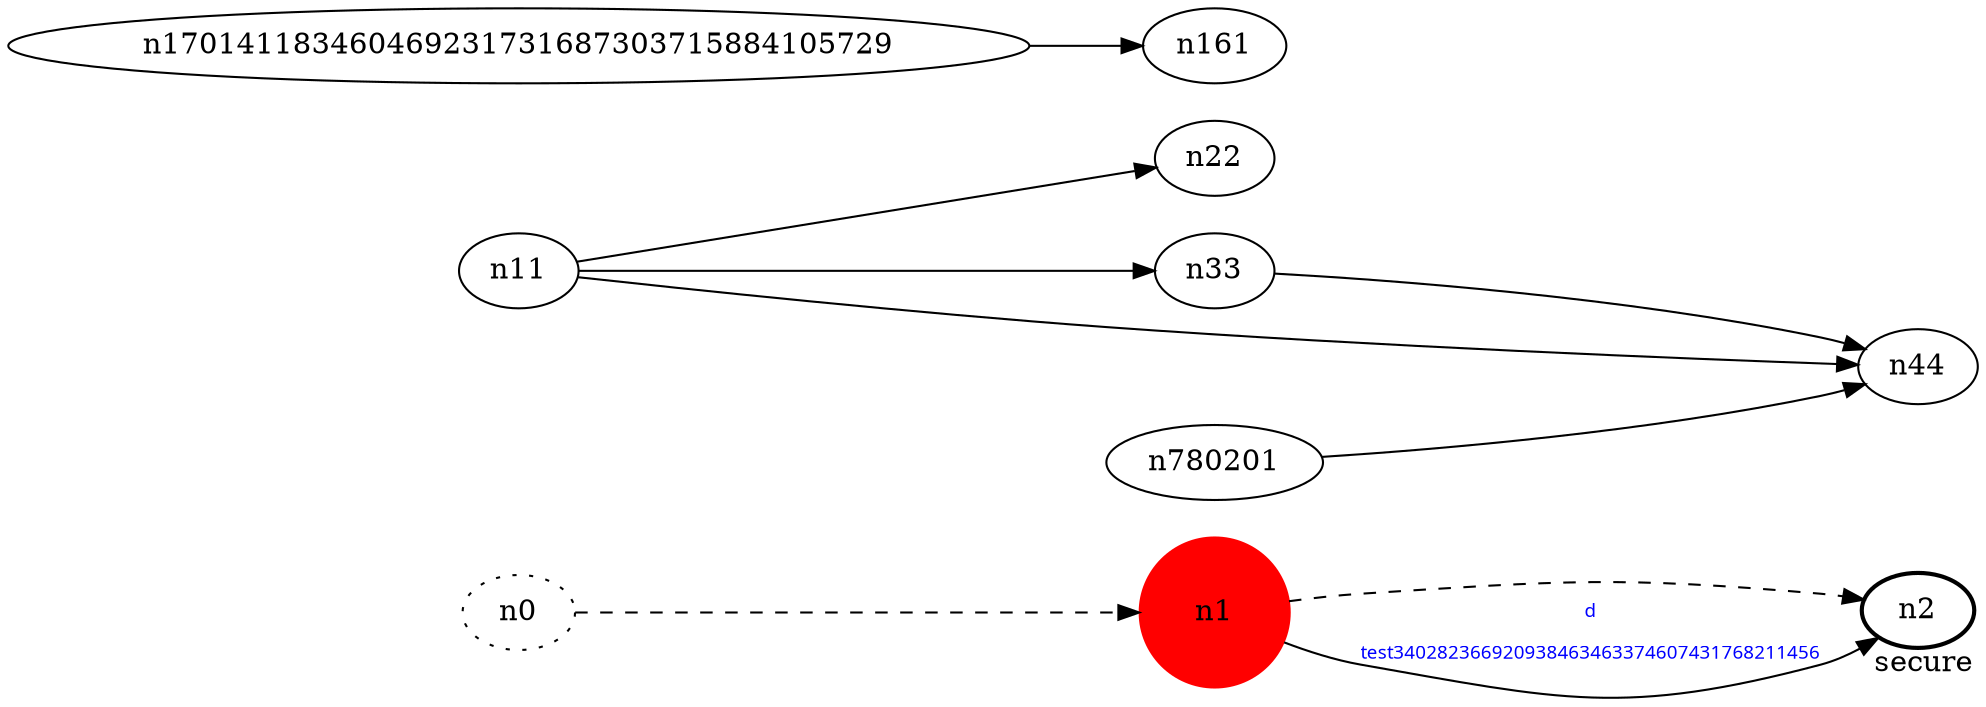 digraph test340282366920938463463374607431768211456 {
	rankdir=LR;
	fontcolor=blue; /* c0; c170141183460469231731687303715884105727; c0 -- c247759969098712837 */
	n0 [style=dotted, fillcolor="#123456"]; // c2; c3; c3 -- c3
	n1 [height=1, width=1, color=red, style=filled];
	n2 [style=bold, xlabel="secure"];
	n0 -> n1 -> n2[style=dashed];
	n1 -> n2 [fontname="comic sans", label="d\n\l\G", fontcolor=blue, fontsize=9];
	n11 -> n22;
	n11 -> n33;
	n11 -> n44;
	n170141183460469231731687303715884105729 -> n161;
	n780201 -> n44;
	n33 -> n44;
}
